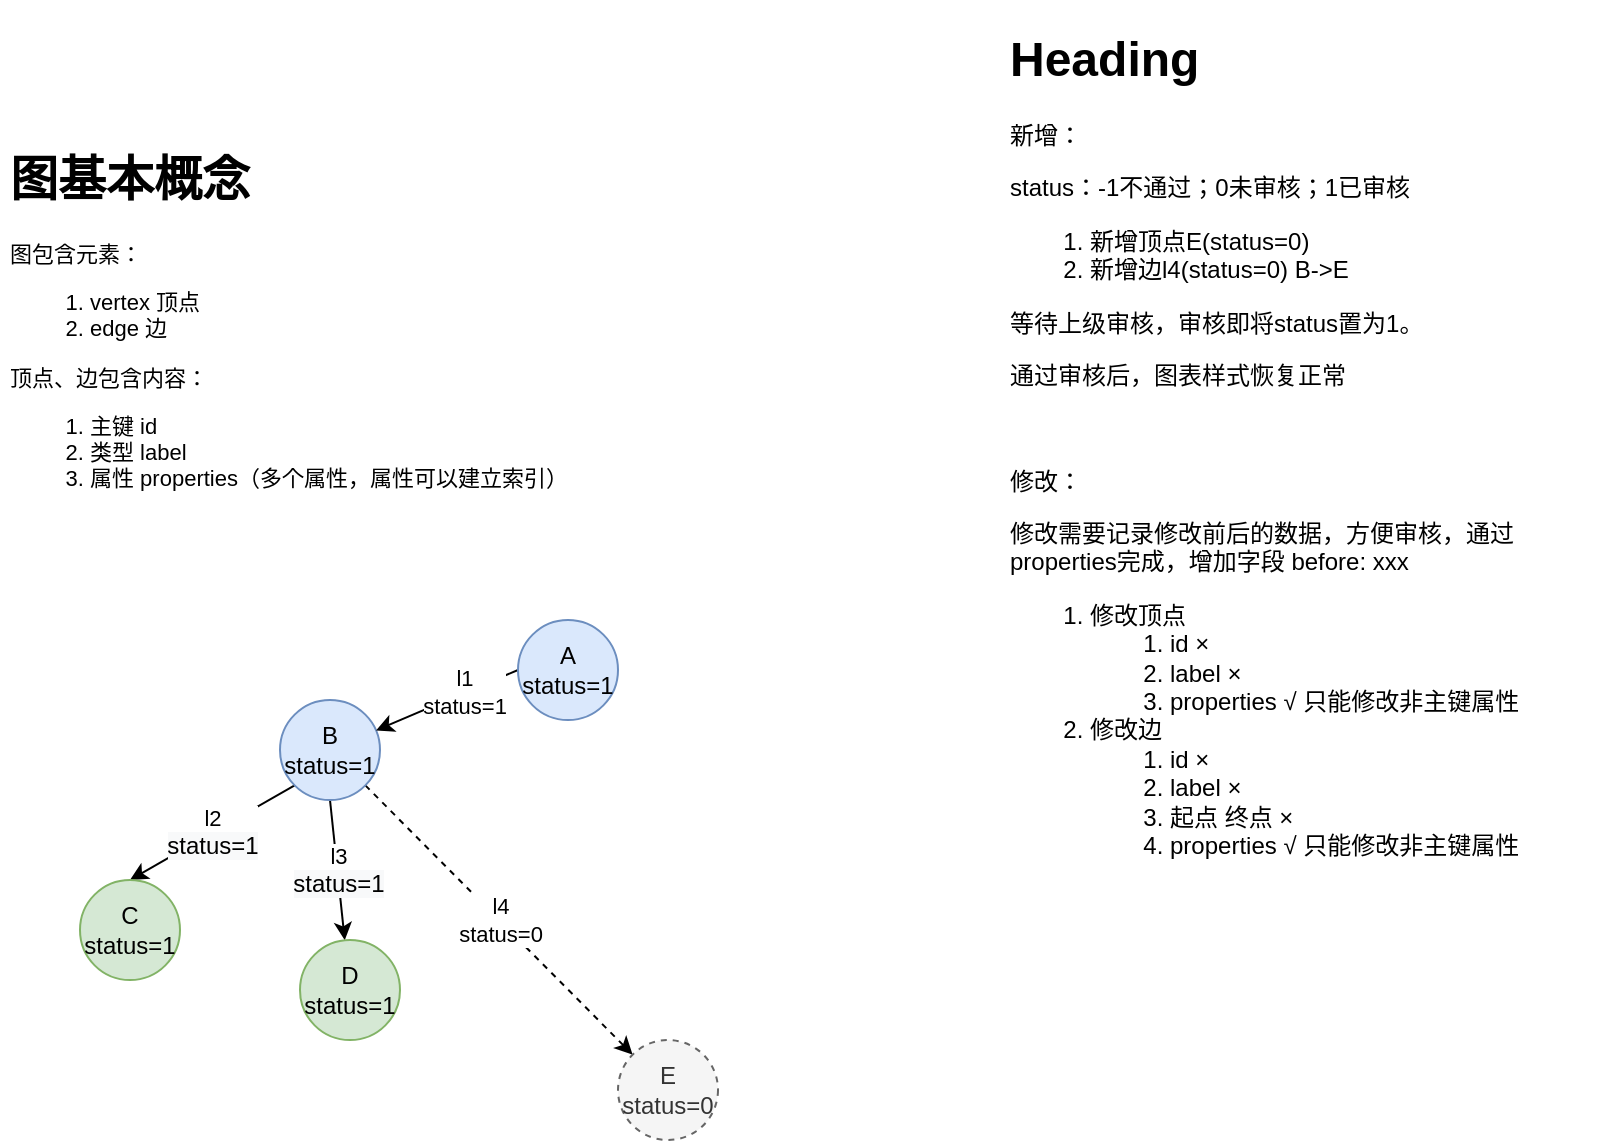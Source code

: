 <mxfile version="17.1.5" type="github">
  <diagram id="hr9dEiHEGesrQEIzNiK0" name="Page-1">
    <mxGraphModel dx="1683" dy="646" grid="1" gridSize="10" guides="1" tooltips="1" connect="1" arrows="1" fold="1" page="1" pageScale="1" pageWidth="827" pageHeight="1169" math="0" shadow="0">
      <root>
        <mxCell id="0" />
        <mxCell id="1" parent="0" />
        <mxCell id="ebm19gmncExmbUfi3R8s-6" value="l2&lt;br&gt;&lt;span style=&quot;font-size: 12px ; background-color: rgb(248 , 249 , 250)&quot;&gt;status=1&lt;/span&gt;" style="rounded=0;orthogonalLoop=1;jettySize=auto;html=1;exitX=0;exitY=1;exitDx=0;exitDy=0;entryX=0.5;entryY=0;entryDx=0;entryDy=0;" edge="1" parent="1" source="ebm19gmncExmbUfi3R8s-1" target="ebm19gmncExmbUfi3R8s-2">
          <mxGeometry relative="1" as="geometry" />
        </mxCell>
        <mxCell id="ebm19gmncExmbUfi3R8s-7" value="l3&lt;br&gt;&lt;span style=&quot;font-size: 12px ; background-color: rgb(248 , 249 , 250)&quot;&gt;status=1&lt;/span&gt;" style="rounded=0;orthogonalLoop=1;jettySize=auto;html=1;exitX=0.5;exitY=1;exitDx=0;exitDy=0;" edge="1" parent="1" source="ebm19gmncExmbUfi3R8s-1" target="ebm19gmncExmbUfi3R8s-3">
          <mxGeometry relative="1" as="geometry" />
        </mxCell>
        <mxCell id="ebm19gmncExmbUfi3R8s-14" value="l4&lt;br&gt;status=0" style="edgeStyle=none;rounded=0;orthogonalLoop=1;jettySize=auto;html=1;exitX=1;exitY=1;exitDx=0;exitDy=0;entryX=0;entryY=0;entryDx=0;entryDy=0;fontSize=11;dashed=1;" edge="1" parent="1" source="ebm19gmncExmbUfi3R8s-1" target="ebm19gmncExmbUfi3R8s-10">
          <mxGeometry relative="1" as="geometry" />
        </mxCell>
        <mxCell id="ebm19gmncExmbUfi3R8s-1" value="B&lt;br&gt;status=1" style="ellipse;whiteSpace=wrap;html=1;aspect=fixed;fillColor=#dae8fc;strokeColor=#6c8ebf;" vertex="1" parent="1">
          <mxGeometry x="150" y="530" width="50" height="50" as="geometry" />
        </mxCell>
        <mxCell id="ebm19gmncExmbUfi3R8s-2" value="C&lt;br&gt;status=1" style="ellipse;whiteSpace=wrap;html=1;aspect=fixed;fillColor=#d5e8d4;strokeColor=#82b366;" vertex="1" parent="1">
          <mxGeometry x="50" y="620" width="50" height="50" as="geometry" />
        </mxCell>
        <mxCell id="ebm19gmncExmbUfi3R8s-3" value="D&lt;br&gt;status=1" style="ellipse;whiteSpace=wrap;html=1;aspect=fixed;fillColor=#d5e8d4;strokeColor=#82b366;" vertex="1" parent="1">
          <mxGeometry x="160" y="650" width="50" height="50" as="geometry" />
        </mxCell>
        <mxCell id="ebm19gmncExmbUfi3R8s-5" style="rounded=0;orthogonalLoop=1;jettySize=auto;html=1;exitX=0;exitY=0.5;exitDx=0;exitDy=0;" edge="1" parent="1" source="ebm19gmncExmbUfi3R8s-4" target="ebm19gmncExmbUfi3R8s-1">
          <mxGeometry relative="1" as="geometry" />
        </mxCell>
        <mxCell id="ebm19gmncExmbUfi3R8s-12" value="l1&lt;br&gt;status=1" style="edgeLabel;html=1;align=center;verticalAlign=middle;resizable=0;points=[];fontSize=11;" vertex="1" connectable="0" parent="ebm19gmncExmbUfi3R8s-5">
          <mxGeometry x="-0.254" y="-1" relative="1" as="geometry">
            <mxPoint as="offset" />
          </mxGeometry>
        </mxCell>
        <mxCell id="ebm19gmncExmbUfi3R8s-4" value="A&lt;br&gt;status=1" style="ellipse;whiteSpace=wrap;html=1;aspect=fixed;fillColor=#dae8fc;strokeColor=#6c8ebf;" vertex="1" parent="1">
          <mxGeometry x="269" y="490" width="50" height="50" as="geometry" />
        </mxCell>
        <mxCell id="ebm19gmncExmbUfi3R8s-8" value="&lt;h1&gt;Heading&lt;/h1&gt;&lt;p&gt;新增：&lt;/p&gt;&lt;p&gt;status：-1不通过；0未审核；1已审核&lt;/p&gt;&lt;p&gt;&lt;/p&gt;&lt;ol&gt;&lt;li&gt;新增顶点E(status=0)&lt;/li&gt;&lt;li&gt;新增边l4(status=0) B-&amp;gt;E&lt;/li&gt;&lt;/ol&gt;&lt;p&gt;&lt;/p&gt;&lt;p&gt;等待上级审核，审核即将status置为1。&lt;/p&gt;&lt;p&gt;通过审核后，图表样式恢复正常&lt;/p&gt;&lt;p&gt;&lt;br&gt;&lt;/p&gt;&lt;p&gt;修改：&lt;/p&gt;&lt;p&gt;修改需要记录修改前后的数据，方便审核，通过properties完成，增加字段 before: xxx&lt;/p&gt;&lt;p&gt;&lt;/p&gt;&lt;ol&gt;&lt;li&gt;修改顶点&lt;/li&gt;&lt;ol&gt;&lt;li&gt;id ×&lt;/li&gt;&lt;li&gt;label ×&lt;/li&gt;&lt;li&gt;properties √ 只能修改非主键属性&lt;/li&gt;&lt;/ol&gt;&lt;li&gt;修改边&lt;/li&gt;&lt;ol&gt;&lt;li&gt;id ×&lt;/li&gt;&lt;li&gt;label ×&lt;/li&gt;&lt;li&gt;起点 终点 ×&lt;/li&gt;&lt;li&gt;properties √ 只能修改非主键属性&lt;br&gt;&lt;/li&gt;&lt;/ol&gt;&lt;/ol&gt;&lt;p&gt;&lt;/p&gt;&lt;p&gt;&lt;br&gt;&lt;/p&gt;&lt;p&gt;&lt;br&gt;&lt;/p&gt;" style="text;html=1;strokeColor=none;fillColor=none;spacing=5;spacingTop=-20;whiteSpace=wrap;overflow=hidden;rounded=0;" vertex="1" parent="1">
          <mxGeometry x="510" y="190" width="300" height="420" as="geometry" />
        </mxCell>
        <mxCell id="ebm19gmncExmbUfi3R8s-9" value="&lt;h1&gt;图基本概念&lt;/h1&gt;&lt;p style=&quot;font-size: 11px&quot;&gt;&lt;font style=&quot;font-size: 11px&quot;&gt;图包含元素：&lt;/font&gt;&lt;/p&gt;&lt;p style=&quot;font-size: 11px&quot;&gt;&lt;/p&gt;&lt;ol style=&quot;font-size: 11px&quot;&gt;&lt;li style=&quot;font-size: 11px&quot;&gt;&lt;font style=&quot;font-size: 11px&quot;&gt;vertex 顶点&lt;/font&gt;&lt;/li&gt;&lt;li style=&quot;font-size: 11px&quot;&gt;&lt;font style=&quot;font-size: 11px&quot;&gt;edge 边&lt;/font&gt;&lt;/li&gt;&lt;/ol&gt;&lt;div style=&quot;font-size: 11px&quot;&gt;&lt;font style=&quot;font-size: 11px&quot;&gt;顶点、边包含内容：&lt;/font&gt;&lt;/div&gt;&lt;div style=&quot;font-size: 11px&quot;&gt;&lt;ol style=&quot;font-size: 11px&quot;&gt;&lt;li style=&quot;font-size: 11px&quot;&gt;&lt;font style=&quot;font-size: 11px&quot;&gt;主键 id&lt;/font&gt;&lt;/li&gt;&lt;li style=&quot;font-size: 11px&quot;&gt;&lt;font style=&quot;font-size: 11px&quot;&gt;类型 label&lt;/font&gt;&lt;/li&gt;&lt;li style=&quot;font-size: 11px&quot;&gt;&lt;font style=&quot;font-size: 11px&quot;&gt;属性 properties（多个属性，属性可以建立索引）&lt;/font&gt;&lt;/li&gt;&lt;/ol&gt;&lt;/div&gt;&lt;p&gt;&lt;/p&gt;" style="text;html=1;strokeColor=none;fillColor=none;spacing=5;spacingTop=-20;whiteSpace=wrap;overflow=hidden;rounded=0;" vertex="1" parent="1">
          <mxGeometry x="10" y="250" width="330" height="200" as="geometry" />
        </mxCell>
        <mxCell id="ebm19gmncExmbUfi3R8s-10" value="E&lt;br&gt;status=0" style="ellipse;whiteSpace=wrap;html=1;aspect=fixed;fillColor=#f5f5f5;fontColor=#333333;strokeColor=#666666;dashed=1;" vertex="1" parent="1">
          <mxGeometry x="319" y="700" width="50" height="50" as="geometry" />
        </mxCell>
      </root>
    </mxGraphModel>
  </diagram>
</mxfile>
